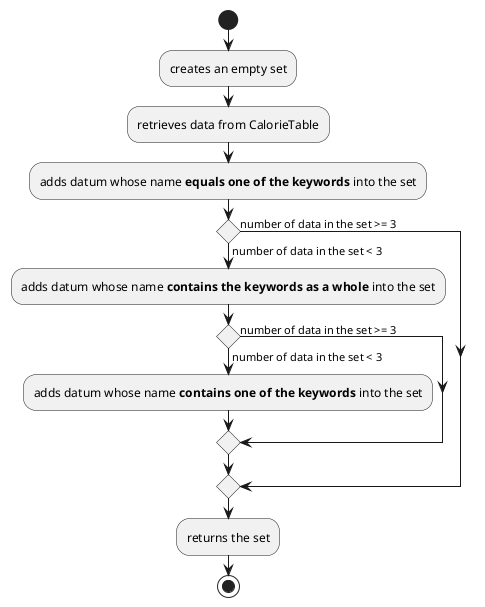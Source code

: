 @startuml

start
:creates an empty set;
:retrieves data from CalorieTable;
:adds datum whose name **equals one of the keywords** into the set;
if () then (number of data in the set < 3)
    :adds datum whose name **contains the keywords as a whole** into the set;
    if () then (number of data in the set < 3)
        :adds datum whose name **contains one of the keywords** into the set;
    else (number of data in the set >= 3)
    endif
else (number of data in the set >= 3)
endif
:returns the set;
stop

@enduml
